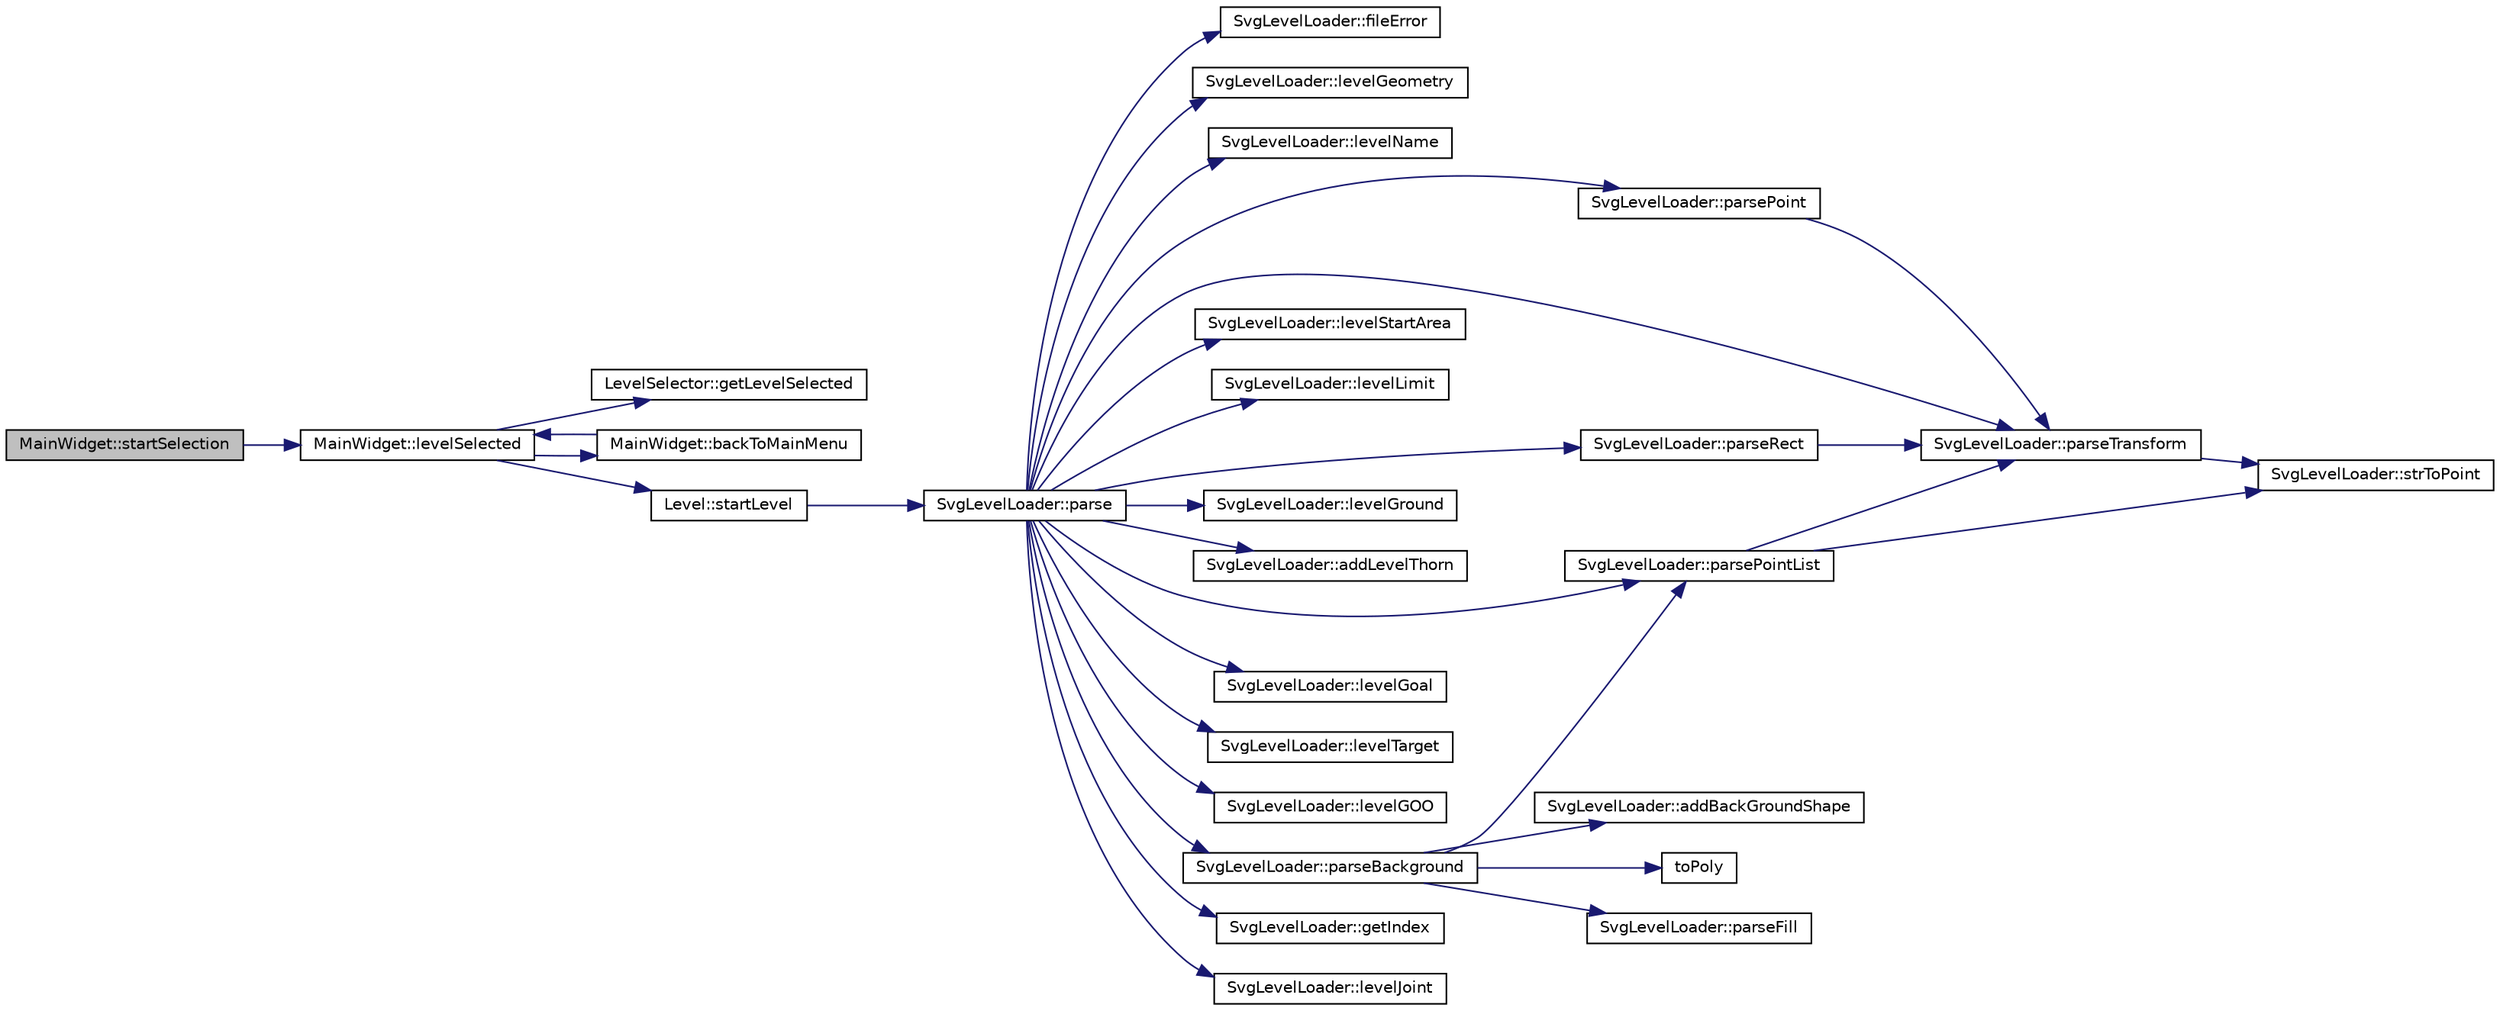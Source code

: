 digraph G
{
  edge [fontname="Helvetica",fontsize="10",labelfontname="Helvetica",labelfontsize="10"];
  node [fontname="Helvetica",fontsize="10",shape=record];
  rankdir="LR";
  Node1 [label="MainWidget::startSelection",height=0.2,width=0.4,color="black", fillcolor="grey75", style="filled" fontcolor="black"];
  Node1 -> Node2 [color="midnightblue",fontsize="10",style="solid",fontname="Helvetica"];
  Node2 [label="MainWidget::levelSelected",height=0.2,width=0.4,color="black", fillcolor="white", style="filled",URL="$d9/d73/classMainWidget.html#a7460c5640216291772a423c19db16f14"];
  Node2 -> Node3 [color="midnightblue",fontsize="10",style="solid",fontname="Helvetica"];
  Node3 [label="LevelSelector::getLevelSelected",height=0.2,width=0.4,color="black", fillcolor="white", style="filled",URL="$db/d63/classLevelSelector.html#aea6b9fc31763f977c4e3f6e54ba577ed"];
  Node2 -> Node4 [color="midnightblue",fontsize="10",style="solid",fontname="Helvetica"];
  Node4 [label="MainWidget::backToMainMenu",height=0.2,width=0.4,color="black", fillcolor="white", style="filled",URL="$d9/d73/classMainWidget.html#aa4d9ebf32f9d2f370209810e1d98cf4f"];
  Node4 -> Node2 [color="midnightblue",fontsize="10",style="solid",fontname="Helvetica"];
  Node2 -> Node5 [color="midnightblue",fontsize="10",style="solid",fontname="Helvetica"];
  Node5 [label="Level::startLevel",height=0.2,width=0.4,color="black", fillcolor="white", style="filled",URL="$d2/d9d/classLevel.html#a30245d7fbba8bf74310289f2c6233af7"];
  Node5 -> Node6 [color="midnightblue",fontsize="10",style="solid",fontname="Helvetica"];
  Node6 [label="SvgLevelLoader::parse",height=0.2,width=0.4,color="black", fillcolor="white", style="filled",URL="$d7/dbb/classSvgLevelLoader.html#a3bbc09b35d62e646892ca2e213e7fd22"];
  Node6 -> Node7 [color="midnightblue",fontsize="10",style="solid",fontname="Helvetica"];
  Node7 [label="SvgLevelLoader::fileError",height=0.2,width=0.4,color="black", fillcolor="white", style="filled",URL="$d7/dbb/classSvgLevelLoader.html#a03d4836e69cb95d65443ca118563a962"];
  Node6 -> Node8 [color="midnightblue",fontsize="10",style="solid",fontname="Helvetica"];
  Node8 [label="SvgLevelLoader::levelGeometry",height=0.2,width=0.4,color="black", fillcolor="white", style="filled",URL="$d7/dbb/classSvgLevelLoader.html#a30ca085198d81be8989157087d029bb9"];
  Node6 -> Node9 [color="midnightblue",fontsize="10",style="solid",fontname="Helvetica"];
  Node9 [label="SvgLevelLoader::levelName",height=0.2,width=0.4,color="black", fillcolor="white", style="filled",URL="$d7/dbb/classSvgLevelLoader.html#acf276433c5df9eeeec9bdaf110359ead"];
  Node6 -> Node10 [color="midnightblue",fontsize="10",style="solid",fontname="Helvetica"];
  Node10 [label="SvgLevelLoader::parseTransform",height=0.2,width=0.4,color="black", fillcolor="white", style="filled",URL="$d7/dbb/classSvgLevelLoader.html#aac30601434ed0f5f52f475c5315f7daf"];
  Node10 -> Node11 [color="midnightblue",fontsize="10",style="solid",fontname="Helvetica"];
  Node11 [label="SvgLevelLoader::strToPoint",height=0.2,width=0.4,color="black", fillcolor="white", style="filled",URL="$d7/dbb/classSvgLevelLoader.html#a9faa5bb2a40a6bacaa0f28fc6460000f"];
  Node6 -> Node12 [color="midnightblue",fontsize="10",style="solid",fontname="Helvetica"];
  Node12 [label="SvgLevelLoader::parseRect",height=0.2,width=0.4,color="black", fillcolor="white", style="filled",URL="$d7/dbb/classSvgLevelLoader.html#a05bc221efc435d870c9a13f3fb95b527"];
  Node12 -> Node10 [color="midnightblue",fontsize="10",style="solid",fontname="Helvetica"];
  Node6 -> Node13 [color="midnightblue",fontsize="10",style="solid",fontname="Helvetica"];
  Node13 [label="SvgLevelLoader::levelStartArea",height=0.2,width=0.4,color="black", fillcolor="white", style="filled",URL="$d7/dbb/classSvgLevelLoader.html#adf17eb403bbde2a32d9a7c7cba97f417"];
  Node6 -> Node14 [color="midnightblue",fontsize="10",style="solid",fontname="Helvetica"];
  Node14 [label="SvgLevelLoader::levelLimit",height=0.2,width=0.4,color="black", fillcolor="white", style="filled",URL="$d7/dbb/classSvgLevelLoader.html#a9dd5c802b87c56555d6f07df297402b4"];
  Node6 -> Node15 [color="midnightblue",fontsize="10",style="solid",fontname="Helvetica"];
  Node15 [label="SvgLevelLoader::parsePointList",height=0.2,width=0.4,color="black", fillcolor="white", style="filled",URL="$d7/dbb/classSvgLevelLoader.html#abda6b66187cc29c7d2afda688ec38412"];
  Node15 -> Node10 [color="midnightblue",fontsize="10",style="solid",fontname="Helvetica"];
  Node15 -> Node11 [color="midnightblue",fontsize="10",style="solid",fontname="Helvetica"];
  Node6 -> Node16 [color="midnightblue",fontsize="10",style="solid",fontname="Helvetica"];
  Node16 [label="SvgLevelLoader::levelGround",height=0.2,width=0.4,color="black", fillcolor="white", style="filled",URL="$d7/dbb/classSvgLevelLoader.html#afd74ea826ea04b194313b74c1420d866"];
  Node6 -> Node17 [color="midnightblue",fontsize="10",style="solid",fontname="Helvetica"];
  Node17 [label="SvgLevelLoader::addLevelThorn",height=0.2,width=0.4,color="black", fillcolor="white", style="filled",URL="$d7/dbb/classSvgLevelLoader.html#ad5986267ad1dd6dba42b6d211f7c3333"];
  Node6 -> Node18 [color="midnightblue",fontsize="10",style="solid",fontname="Helvetica"];
  Node18 [label="SvgLevelLoader::parsePoint",height=0.2,width=0.4,color="black", fillcolor="white", style="filled",URL="$d7/dbb/classSvgLevelLoader.html#a6f677ffa271427685841cafafc38c211"];
  Node18 -> Node10 [color="midnightblue",fontsize="10",style="solid",fontname="Helvetica"];
  Node6 -> Node19 [color="midnightblue",fontsize="10",style="solid",fontname="Helvetica"];
  Node19 [label="SvgLevelLoader::levelGoal",height=0.2,width=0.4,color="black", fillcolor="white", style="filled",URL="$d7/dbb/classSvgLevelLoader.html#a8cf7babde3e3e732072629ec15cae548"];
  Node6 -> Node20 [color="midnightblue",fontsize="10",style="solid",fontname="Helvetica"];
  Node20 [label="SvgLevelLoader::levelTarget",height=0.2,width=0.4,color="black", fillcolor="white", style="filled",URL="$d7/dbb/classSvgLevelLoader.html#abe70c69370000f2d6b30f2d7edb98ec4"];
  Node6 -> Node21 [color="midnightblue",fontsize="10",style="solid",fontname="Helvetica"];
  Node21 [label="SvgLevelLoader::levelGOO",height=0.2,width=0.4,color="black", fillcolor="white", style="filled",URL="$d7/dbb/classSvgLevelLoader.html#a38dfefb887de39aabdf5d74d8ac238ab"];
  Node6 -> Node22 [color="midnightblue",fontsize="10",style="solid",fontname="Helvetica"];
  Node22 [label="SvgLevelLoader::parseBackground",height=0.2,width=0.4,color="black", fillcolor="white", style="filled",URL="$d7/dbb/classSvgLevelLoader.html#aaf1fd1fcdaa855f7a7d493d1eee42edf"];
  Node22 -> Node15 [color="midnightblue",fontsize="10",style="solid",fontname="Helvetica"];
  Node22 -> Node23 [color="midnightblue",fontsize="10",style="solid",fontname="Helvetica"];
  Node23 [label="toPoly",height=0.2,width=0.4,color="black", fillcolor="white", style="filled",URL="$d3/d62/tools_8cpp.html#aea21719bd05ff099d0aa190b4555c352",tooltip="Convert a QList of QPoint in a QPolygon transated of *center*."];
  Node22 -> Node24 [color="midnightblue",fontsize="10",style="solid",fontname="Helvetica"];
  Node24 [label="SvgLevelLoader::parseFill",height=0.2,width=0.4,color="black", fillcolor="white", style="filled",URL="$d7/dbb/classSvgLevelLoader.html#a2fad092b3cc396c16c8998dfa5ef5b4e"];
  Node22 -> Node25 [color="midnightblue",fontsize="10",style="solid",fontname="Helvetica"];
  Node25 [label="SvgLevelLoader::addBackGroundShape",height=0.2,width=0.4,color="black", fillcolor="white", style="filled",URL="$d7/dbb/classSvgLevelLoader.html#ac6e06903293c6a3fe87f5e5747723b5e"];
  Node6 -> Node26 [color="midnightblue",fontsize="10",style="solid",fontname="Helvetica"];
  Node26 [label="SvgLevelLoader::getIndex",height=0.2,width=0.4,color="black", fillcolor="white", style="filled",URL="$d7/dbb/classSvgLevelLoader.html#a9f1e9d643dd13b5bec063413b039887a"];
  Node6 -> Node27 [color="midnightblue",fontsize="10",style="solid",fontname="Helvetica"];
  Node27 [label="SvgLevelLoader::levelJoint",height=0.2,width=0.4,color="black", fillcolor="white", style="filled",URL="$d7/dbb/classSvgLevelLoader.html#a92c42c0e31214959e6996acb143fe103"];
}

